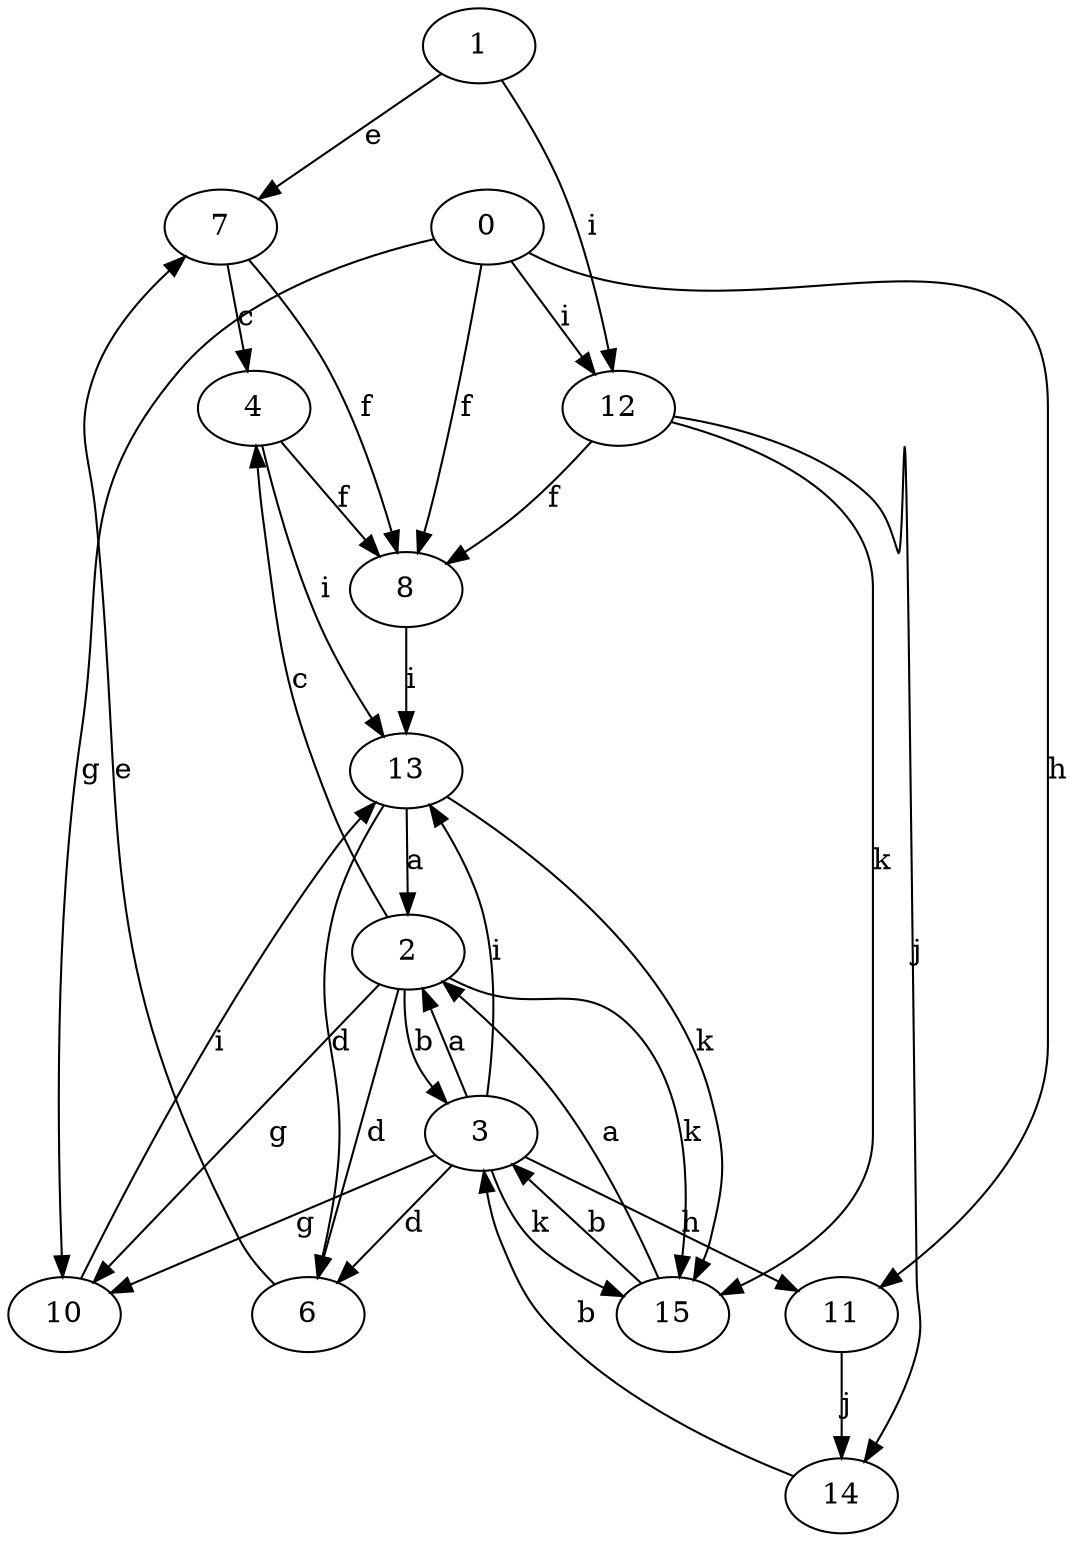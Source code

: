 strict digraph  {
1;
2;
3;
4;
6;
7;
0;
8;
10;
11;
12;
13;
14;
15;
1 -> 7  [label=e];
1 -> 12  [label=i];
2 -> 3  [label=b];
2 -> 4  [label=c];
2 -> 6  [label=d];
2 -> 10  [label=g];
2 -> 15  [label=k];
3 -> 2  [label=a];
3 -> 6  [label=d];
3 -> 10  [label=g];
3 -> 11  [label=h];
3 -> 13  [label=i];
3 -> 15  [label=k];
4 -> 8  [label=f];
4 -> 13  [label=i];
6 -> 7  [label=e];
7 -> 4  [label=c];
7 -> 8  [label=f];
0 -> 8  [label=f];
0 -> 10  [label=g];
0 -> 11  [label=h];
0 -> 12  [label=i];
8 -> 13  [label=i];
10 -> 13  [label=i];
11 -> 14  [label=j];
12 -> 8  [label=f];
12 -> 14  [label=j];
12 -> 15  [label=k];
13 -> 2  [label=a];
13 -> 6  [label=d];
13 -> 15  [label=k];
14 -> 3  [label=b];
15 -> 2  [label=a];
15 -> 3  [label=b];
}
